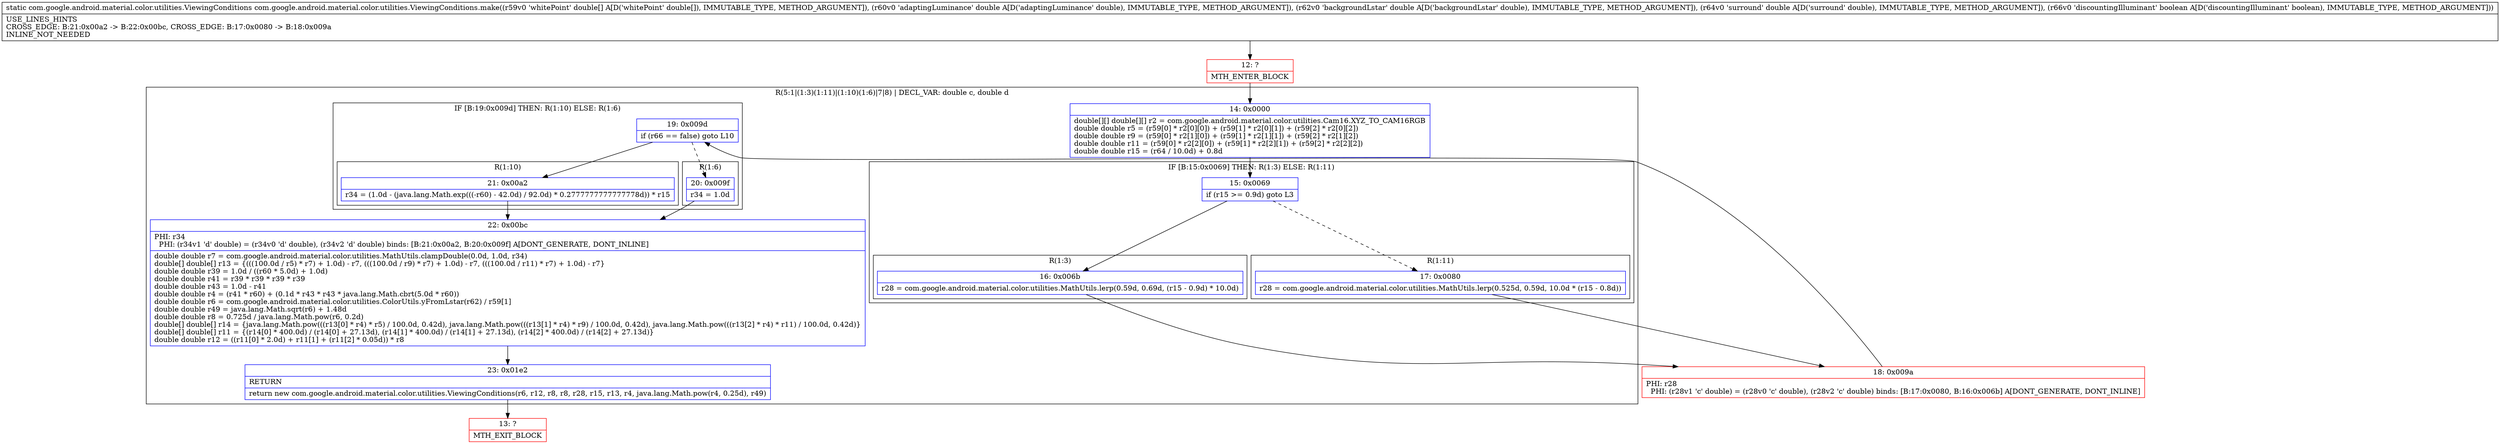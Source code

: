 digraph "CFG forcom.google.android.material.color.utilities.ViewingConditions.make([DDDDZ)Lcom\/google\/android\/material\/color\/utilities\/ViewingConditions;" {
subgraph cluster_Region_768460075 {
label = "R(5:1|(1:3)(1:11)|(1:10)(1:6)|7|8) | DECL_VAR: double c, double d\l";
node [shape=record,color=blue];
Node_14 [shape=record,label="{14\:\ 0x0000|double[][] double[][] r2 = com.google.android.material.color.utilities.Cam16.XYZ_TO_CAM16RGB\ldouble double r5 = (r59[0] * r2[0][0]) + (r59[1] * r2[0][1]) + (r59[2] * r2[0][2])\ldouble double r9 = (r59[0] * r2[1][0]) + (r59[1] * r2[1][1]) + (r59[2] * r2[1][2])\ldouble double r11 = (r59[0] * r2[2][0]) + (r59[1] * r2[2][1]) + (r59[2] * r2[2][2])\ldouble double r15 = (r64 \/ 10.0d) + 0.8d\l}"];
subgraph cluster_IfRegion_1164614 {
label = "IF [B:15:0x0069] THEN: R(1:3) ELSE: R(1:11)";
node [shape=record,color=blue];
Node_15 [shape=record,label="{15\:\ 0x0069|if (r15 \>= 0.9d) goto L3\l}"];
subgraph cluster_Region_154234273 {
label = "R(1:3)";
node [shape=record,color=blue];
Node_16 [shape=record,label="{16\:\ 0x006b|r28 = com.google.android.material.color.utilities.MathUtils.lerp(0.59d, 0.69d, (r15 \- 0.9d) * 10.0d)\l}"];
}
subgraph cluster_Region_882534112 {
label = "R(1:11)";
node [shape=record,color=blue];
Node_17 [shape=record,label="{17\:\ 0x0080|r28 = com.google.android.material.color.utilities.MathUtils.lerp(0.525d, 0.59d, 10.0d * (r15 \- 0.8d))\l}"];
}
}
subgraph cluster_IfRegion_66087679 {
label = "IF [B:19:0x009d] THEN: R(1:10) ELSE: R(1:6)";
node [shape=record,color=blue];
Node_19 [shape=record,label="{19\:\ 0x009d|if (r66 == false) goto L10\l}"];
subgraph cluster_Region_2008881605 {
label = "R(1:10)";
node [shape=record,color=blue];
Node_21 [shape=record,label="{21\:\ 0x00a2|r34 = (1.0d \- (java.lang.Math.exp(((\-r60) \- 42.0d) \/ 92.0d) * 0.2777777777777778d)) * r15\l}"];
}
subgraph cluster_Region_2030619009 {
label = "R(1:6)";
node [shape=record,color=blue];
Node_20 [shape=record,label="{20\:\ 0x009f|r34 = 1.0d\l}"];
}
}
Node_22 [shape=record,label="{22\:\ 0x00bc|PHI: r34 \l  PHI: (r34v1 'd' double) = (r34v0 'd' double), (r34v2 'd' double) binds: [B:21:0x00a2, B:20:0x009f] A[DONT_GENERATE, DONT_INLINE]\l|double double r7 = com.google.android.material.color.utilities.MathUtils.clampDouble(0.0d, 1.0d, r34)\ldouble[] double[] r13 = \{(((100.0d \/ r5) * r7) + 1.0d) \- r7, (((100.0d \/ r9) * r7) + 1.0d) \- r7, (((100.0d \/ r11) * r7) + 1.0d) \- r7\}\ldouble double r39 = 1.0d \/ ((r60 * 5.0d) + 1.0d)\ldouble double r41 = r39 * r39 * r39 * r39\ldouble double r43 = 1.0d \- r41\ldouble double r4 = (r41 * r60) + (0.1d * r43 * r43 * java.lang.Math.cbrt(5.0d * r60))\ldouble double r6 = com.google.android.material.color.utilities.ColorUtils.yFromLstar(r62) \/ r59[1]\ldouble double r49 = java.lang.Math.sqrt(r6) + 1.48d\ldouble double r8 = 0.725d \/ java.lang.Math.pow(r6, 0.2d)\ldouble[] double[] r14 = \{java.lang.Math.pow(((r13[0] * r4) * r5) \/ 100.0d, 0.42d), java.lang.Math.pow(((r13[1] * r4) * r9) \/ 100.0d, 0.42d), java.lang.Math.pow(((r13[2] * r4) * r11) \/ 100.0d, 0.42d)\}\ldouble[] double[] r11 = \{(r14[0] * 400.0d) \/ (r14[0] + 27.13d), (r14[1] * 400.0d) \/ (r14[1] + 27.13d), (r14[2] * 400.0d) \/ (r14[2] + 27.13d)\}\ldouble double r12 = ((r11[0] * 2.0d) + r11[1] + (r11[2] * 0.05d)) * r8\l}"];
Node_23 [shape=record,label="{23\:\ 0x01e2|RETURN\l|return new com.google.android.material.color.utilities.ViewingConditions(r6, r12, r8, r8, r28, r15, r13, r4, java.lang.Math.pow(r4, 0.25d), r49)\l}"];
}
Node_12 [shape=record,color=red,label="{12\:\ ?|MTH_ENTER_BLOCK\l}"];
Node_18 [shape=record,color=red,label="{18\:\ 0x009a|PHI: r28 \l  PHI: (r28v1 'c' double) = (r28v0 'c' double), (r28v2 'c' double) binds: [B:17:0x0080, B:16:0x006b] A[DONT_GENERATE, DONT_INLINE]\l}"];
Node_13 [shape=record,color=red,label="{13\:\ ?|MTH_EXIT_BLOCK\l}"];
MethodNode[shape=record,label="{static com.google.android.material.color.utilities.ViewingConditions com.google.android.material.color.utilities.ViewingConditions.make((r59v0 'whitePoint' double[] A[D('whitePoint' double[]), IMMUTABLE_TYPE, METHOD_ARGUMENT]), (r60v0 'adaptingLuminance' double A[D('adaptingLuminance' double), IMMUTABLE_TYPE, METHOD_ARGUMENT]), (r62v0 'backgroundLstar' double A[D('backgroundLstar' double), IMMUTABLE_TYPE, METHOD_ARGUMENT]), (r64v0 'surround' double A[D('surround' double), IMMUTABLE_TYPE, METHOD_ARGUMENT]), (r66v0 'discountingIlluminant' boolean A[D('discountingIlluminant' boolean), IMMUTABLE_TYPE, METHOD_ARGUMENT]))  | USE_LINES_HINTS\lCROSS_EDGE: B:21:0x00a2 \-\> B:22:0x00bc, CROSS_EDGE: B:17:0x0080 \-\> B:18:0x009a\lINLINE_NOT_NEEDED\l}"];
MethodNode -> Node_12;Node_14 -> Node_15;
Node_15 -> Node_16;
Node_15 -> Node_17[style=dashed];
Node_16 -> Node_18;
Node_17 -> Node_18;
Node_19 -> Node_20[style=dashed];
Node_19 -> Node_21;
Node_21 -> Node_22;
Node_20 -> Node_22;
Node_22 -> Node_23;
Node_23 -> Node_13;
Node_12 -> Node_14;
Node_18 -> Node_19;
}

